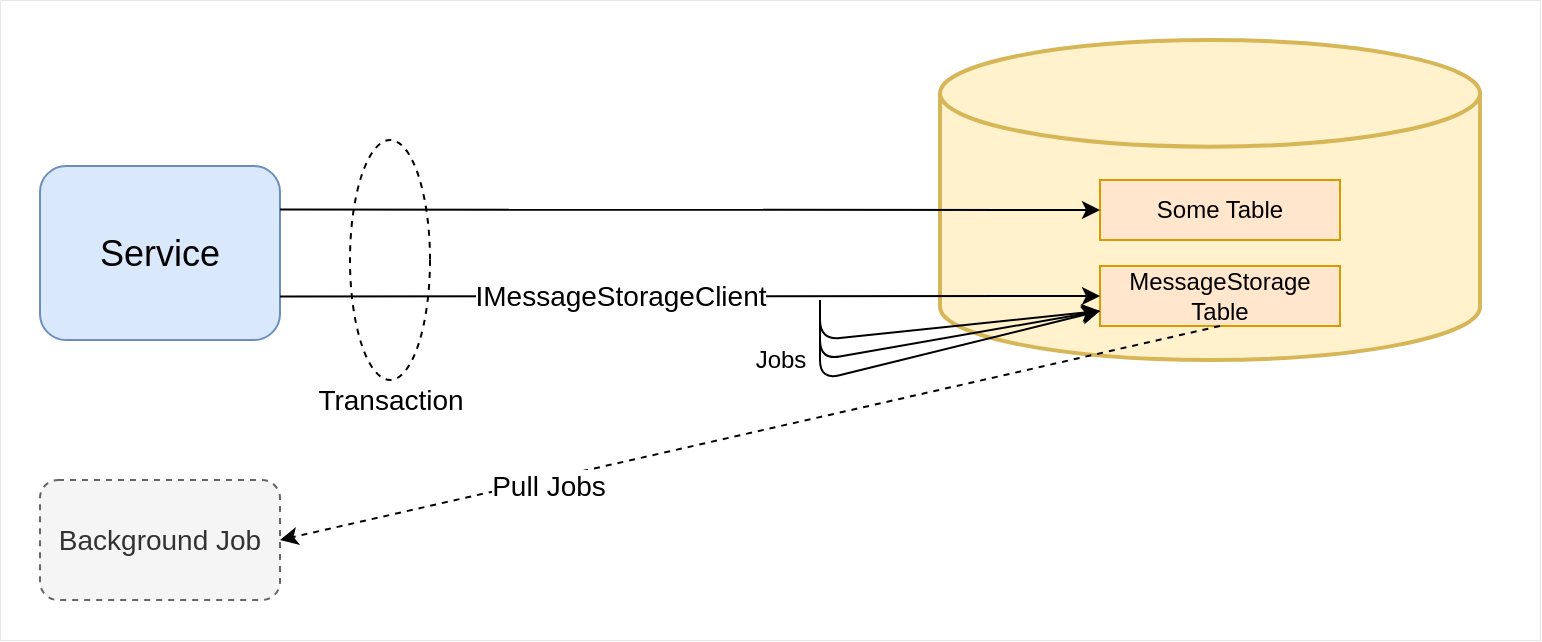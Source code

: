 <mxfile version="14.8.0" type="device"><diagram id="mQLX_amlmnkBmdVZcpnc" name="Page-1"><mxGraphModel dx="946" dy="518" grid="1" gridSize="10" guides="1" tooltips="1" connect="1" arrows="1" fold="1" page="1" pageScale="1" pageWidth="850" pageHeight="1100" math="0" shadow="0"><root><mxCell id="0"/><mxCell id="1" parent="0"/><mxCell id="4OSNIhqwPzjV37hQJzhG-1" value="&lt;font style=&quot;font-size: 18px&quot;&gt;Service&lt;/font&gt;" style="rounded=1;whiteSpace=wrap;html=1;fillColor=#dae8fc;strokeColor=#6c8ebf;" parent="1" vertex="1"><mxGeometry x="50" y="123" width="120" height="87" as="geometry"/></mxCell><mxCell id="4OSNIhqwPzjV37hQJzhG-2" value="" style="strokeWidth=2;html=1;shape=mxgraph.flowchart.database;whiteSpace=wrap;fillColor=#fff2cc;strokeColor=#d6b656;" parent="1" vertex="1"><mxGeometry x="500" y="60" width="270" height="160" as="geometry"/></mxCell><mxCell id="4OSNIhqwPzjV37hQJzhG-4" value="Some Table" style="rounded=0;whiteSpace=wrap;html=1;fillColor=#ffe6cc;strokeColor=#d79b00;" parent="1" vertex="1"><mxGeometry x="580" y="130" width="120" height="30" as="geometry"/></mxCell><mxCell id="4OSNIhqwPzjV37hQJzhG-5" value="MessageStorage Table" style="rounded=0;whiteSpace=wrap;html=1;fillColor=#ffe6cc;strokeColor=#d79b00;" parent="1" vertex="1"><mxGeometry x="580" y="173" width="120" height="30" as="geometry"/></mxCell><mxCell id="4OSNIhqwPzjV37hQJzhG-6" value="" style="endArrow=classic;html=1;exitX=1;exitY=0.25;exitDx=0;exitDy=0;entryX=0;entryY=0.5;entryDx=0;entryDy=0;" parent="1" source="4OSNIhqwPzjV37hQJzhG-1" target="4OSNIhqwPzjV37hQJzhG-4" edge="1"><mxGeometry width="50" height="50" relative="1" as="geometry"><mxPoint x="270" y="180" as="sourcePoint"/><mxPoint x="320" y="130" as="targetPoint"/></mxGeometry></mxCell><mxCell id="4OSNIhqwPzjV37hQJzhG-7" value="" style="endArrow=classic;html=1;exitX=1;exitY=0.75;exitDx=0;exitDy=0;entryX=0;entryY=0.5;entryDx=0;entryDy=0;" parent="1" source="4OSNIhqwPzjV37hQJzhG-1" target="4OSNIhqwPzjV37hQJzhG-5" edge="1"><mxGeometry width="50" height="50" relative="1" as="geometry"><mxPoint x="180" y="155" as="sourcePoint"/><mxPoint x="475" y="165" as="targetPoint"/></mxGeometry></mxCell><mxCell id="4OSNIhqwPzjV37hQJzhG-10" value="&lt;font style=&quot;font-size: 14px&quot;&gt;IMessageStorageClient&lt;br&gt;&lt;/font&gt;" style="edgeLabel;html=1;align=center;verticalAlign=middle;resizable=0;points=[];" parent="4OSNIhqwPzjV37hQJzhG-7" vertex="1" connectable="0"><mxGeometry x="-0.098" y="-1" relative="1" as="geometry"><mxPoint x="-15" y="-1" as="offset"/></mxGeometry></mxCell><mxCell id="4OSNIhqwPzjV37hQJzhG-8" value="" style="ellipse;whiteSpace=wrap;html=1;dashed=1;fillColor=none;" parent="1" vertex="1"><mxGeometry x="205" y="110" width="40" height="120" as="geometry"/></mxCell><mxCell id="4OSNIhqwPzjV37hQJzhG-9" value="&lt;font style=&quot;font-size: 14px&quot;&gt;Transaction&lt;/font&gt;" style="text;html=1;align=center;verticalAlign=middle;resizable=0;points=[];autosize=1;strokeColor=none;" parent="1" vertex="1"><mxGeometry x="180" y="230" width="90" height="20" as="geometry"/></mxCell><mxCell id="4OSNIhqwPzjV37hQJzhG-13" value="&lt;font style=&quot;font-size: 14px&quot;&gt;Background Job&lt;/font&gt;" style="rounded=1;whiteSpace=wrap;html=1;dashed=1;fillColor=#f5f5f5;strokeColor=#666666;fontColor=#333333;" parent="1" vertex="1"><mxGeometry x="50" y="280" width="120" height="60" as="geometry"/></mxCell><mxCell id="4OSNIhqwPzjV37hQJzhG-15" value="" style="endArrow=classic;html=1;entryX=1;entryY=0.5;entryDx=0;entryDy=0;exitX=0.5;exitY=1;exitDx=0;exitDy=0;dashed=1;" parent="1" source="4OSNIhqwPzjV37hQJzhG-5" target="4OSNIhqwPzjV37hQJzhG-13" edge="1"><mxGeometry width="50" height="50" relative="1" as="geometry"><mxPoint x="430" y="520" as="sourcePoint"/><mxPoint x="480" y="470" as="targetPoint"/></mxGeometry></mxCell><mxCell id="4OSNIhqwPzjV37hQJzhG-16" value="&lt;font style=&quot;font-size: 14px&quot;&gt;Pull Jobs&lt;br&gt;&lt;/font&gt;" style="edgeLabel;html=1;align=center;verticalAlign=middle;resizable=0;points=[];" parent="4OSNIhqwPzjV37hQJzhG-15" vertex="1" connectable="0"><mxGeometry x="0.427" y="3" relative="1" as="geometry"><mxPoint x="-1" as="offset"/></mxGeometry></mxCell><mxCell id="Ef8tD44kn0U_9jAQm4k5-1" value="" style="endArrow=classic;html=1;entryX=0;entryY=0.75;entryDx=0;entryDy=0;" parent="1" target="4OSNIhqwPzjV37hQJzhG-5" edge="1"><mxGeometry width="50" height="50" relative="1" as="geometry"><mxPoint x="440" y="190" as="sourcePoint"/><mxPoint x="440" y="230" as="targetPoint"/><Array as="points"><mxPoint x="440" y="230"/></Array></mxGeometry></mxCell><mxCell id="Ef8tD44kn0U_9jAQm4k5-2" value="" style="endArrow=classic;html=1;entryX=0;entryY=0.75;entryDx=0;entryDy=0;" parent="1" target="4OSNIhqwPzjV37hQJzhG-5" edge="1"><mxGeometry width="50" height="50" relative="1" as="geometry"><mxPoint x="440" y="190" as="sourcePoint"/><mxPoint x="590" y="205.5" as="targetPoint"/><Array as="points"><mxPoint x="440" y="220"/></Array></mxGeometry></mxCell><mxCell id="Ef8tD44kn0U_9jAQm4k5-3" value="" style="endArrow=classic;html=1;entryX=0;entryY=0.75;entryDx=0;entryDy=0;" parent="1" edge="1"><mxGeometry width="50" height="50" relative="1" as="geometry"><mxPoint x="440" y="190" as="sourcePoint"/><mxPoint x="580" y="195.5" as="targetPoint"/><Array as="points"><mxPoint x="440" y="210"/></Array></mxGeometry></mxCell><mxCell id="Ef8tD44kn0U_9jAQm4k5-4" value="Jobs" style="text;html=1;align=center;verticalAlign=middle;resizable=0;points=[];autosize=1;strokeColor=none;" parent="1" vertex="1"><mxGeometry x="400" y="210" width="40" height="20" as="geometry"/></mxCell><mxCell id="AHLglTLVSnV659VrQJnp-6" value="" style="swimlane;startSize=0;dashed=1;strokeWidth=0;" vertex="1" parent="1"><mxGeometry x="30" y="40" width="770" height="320" as="geometry"/></mxCell></root></mxGraphModel></diagram></mxfile>